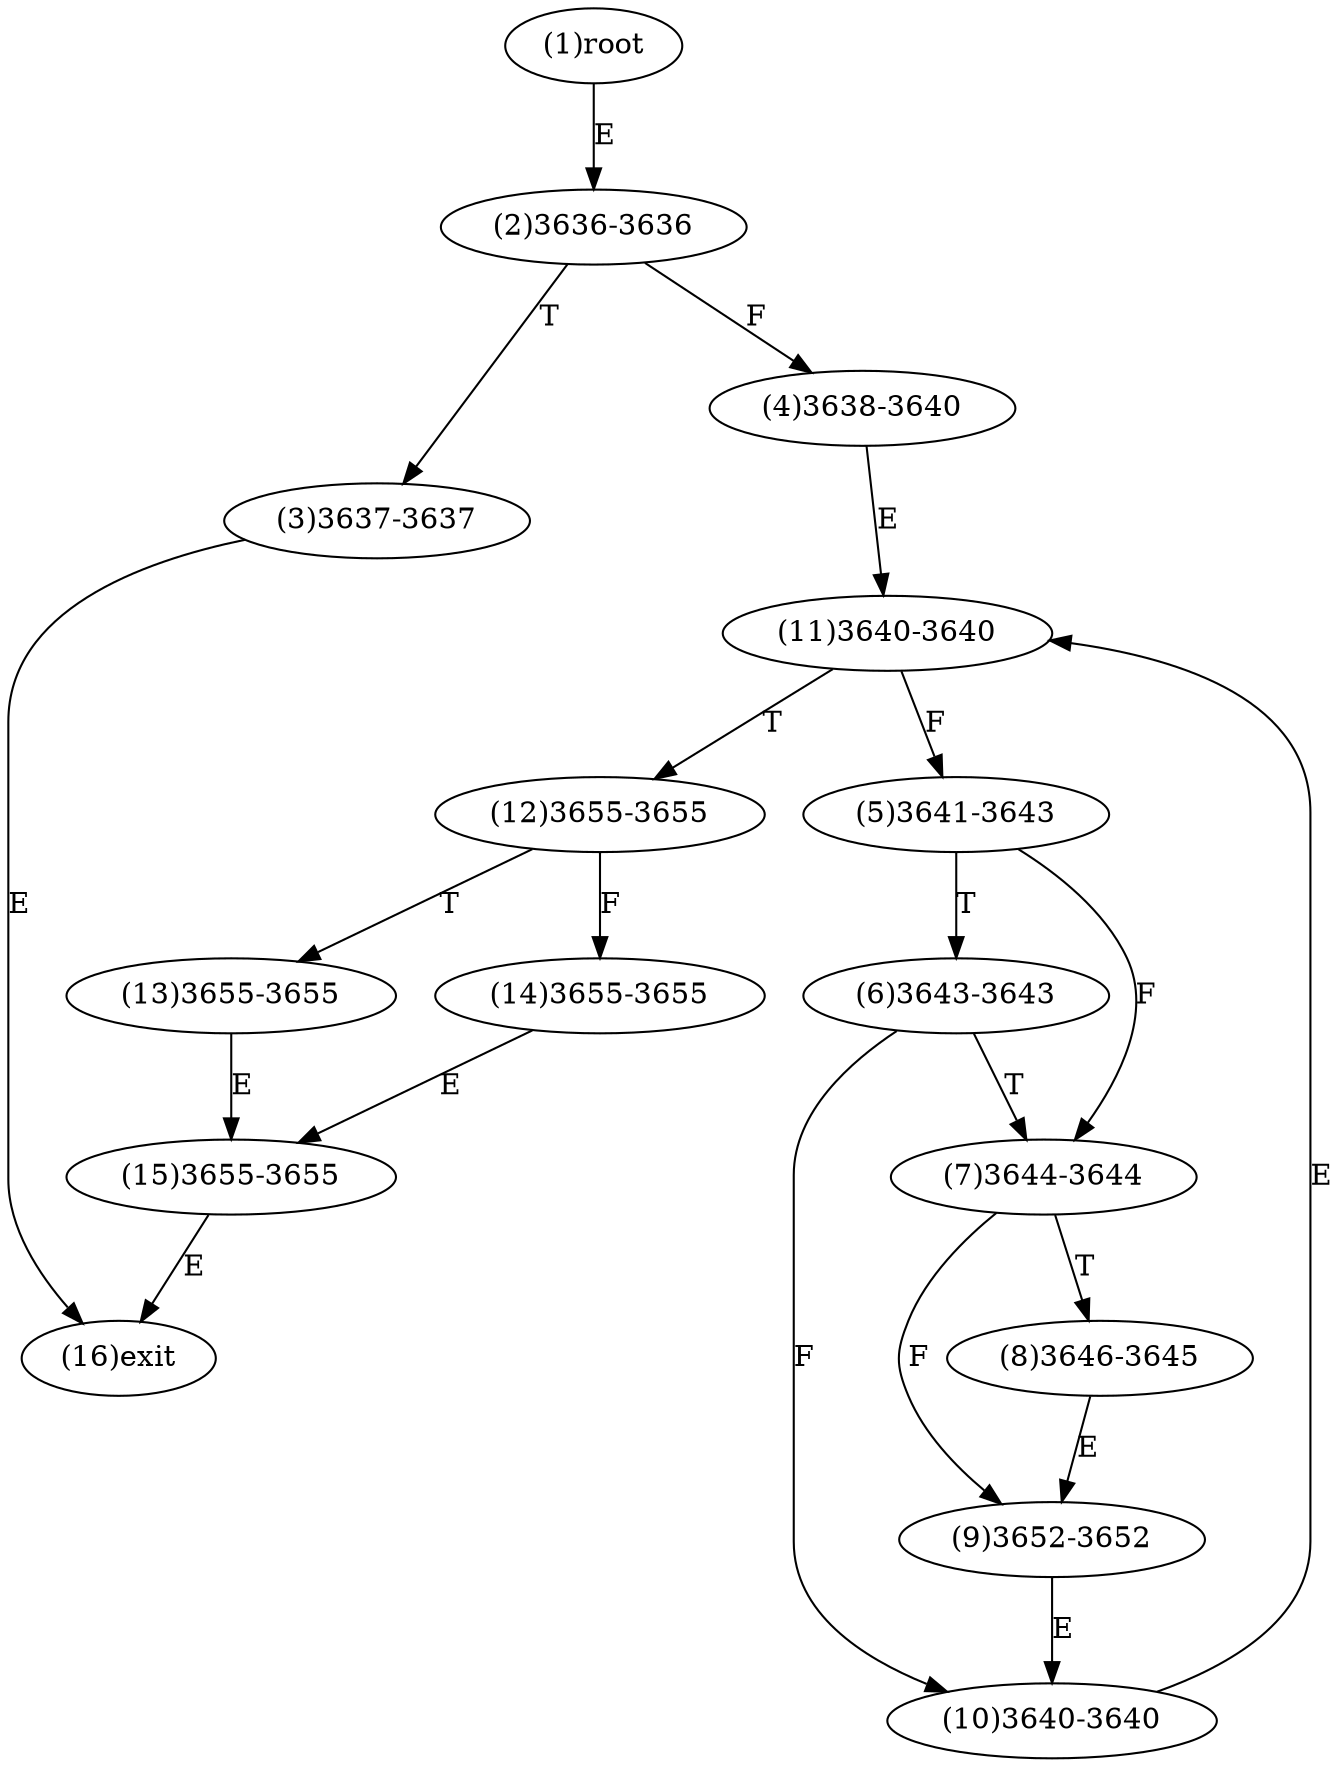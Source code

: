 digraph "" { 
1[ label="(1)root"];
2[ label="(2)3636-3636"];
3[ label="(3)3637-3637"];
4[ label="(4)3638-3640"];
5[ label="(5)3641-3643"];
6[ label="(6)3643-3643"];
7[ label="(7)3644-3644"];
8[ label="(8)3646-3645"];
9[ label="(9)3652-3652"];
10[ label="(10)3640-3640"];
11[ label="(11)3640-3640"];
12[ label="(12)3655-3655"];
13[ label="(13)3655-3655"];
14[ label="(14)3655-3655"];
15[ label="(15)3655-3655"];
16[ label="(16)exit"];
1->2[ label="E"];
2->4[ label="F"];
2->3[ label="T"];
3->16[ label="E"];
4->11[ label="E"];
5->7[ label="F"];
5->6[ label="T"];
6->10[ label="F"];
6->7[ label="T"];
7->9[ label="F"];
7->8[ label="T"];
8->9[ label="E"];
9->10[ label="E"];
10->11[ label="E"];
11->5[ label="F"];
11->12[ label="T"];
12->14[ label="F"];
12->13[ label="T"];
13->15[ label="E"];
14->15[ label="E"];
15->16[ label="E"];
}